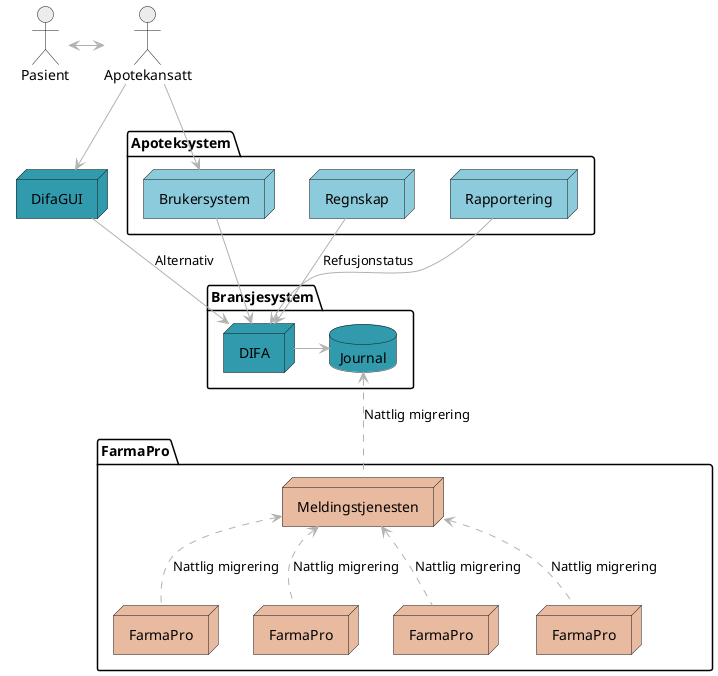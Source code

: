 @startuml

skinparam ArrowColor #b1b1b0
skinparam BorderColor #b1b1b0

actor Pasient #ececec
actor Apotekansatt #ececec

node DifaGUI #319aad


package Apoteksystem {
    node POS as "Brukersystem" #8ccbdb
    node Regnskap #8ccbdb
    node Rapportering #8ccbdb
}

package Bransjesystem {
    node DIFA #319aad
    database Journal #319aad
    DIFA -> Journal
}

package FarmaPro {
    node Meldingstjenesten #e8baa0
    node FarmaPro1 as "FarmaPro" #e8baa0
    node FarmaPro2 as "FarmaPro" #e8baa0
    node FarmaPro3 as "FarmaPro" #e8baa0
    node FarmaPro4 as "FarmaPro" #e8baa0
}

FarmaPro1 .up.> Meldingstjenesten: Nattlig migrering
FarmaPro2 .up.> Meldingstjenesten: Nattlig migrering
FarmaPro3 .up.> Meldingstjenesten: Nattlig migrering
FarmaPro4 .up.> Meldingstjenesten: Nattlig migrering

Meldingstjenesten .up.> Journal: Nattlig migrering


Pasient <-> Apotekansatt
Apotekansatt -down-> DifaGUI

DifaGUI -down-> DIFA: Alternativ
Apotekansatt -down-> POS
POS -down-> DIFA
Rapportering -down-> DIFA
Regnskap -down-> DIFA: Refusjonstatus




@enduml

